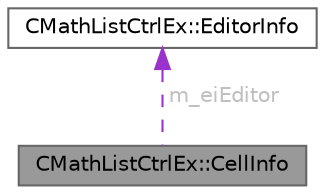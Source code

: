 digraph "CMathListCtrlEx::CellInfo"
{
 // LATEX_PDF_SIZE
  bgcolor="transparent";
  edge [fontname=Helvetica,fontsize=10,labelfontname=Helvetica,labelfontsize=10];
  node [fontname=Helvetica,fontsize=10,shape=box,height=0.2,width=0.4];
  Node1 [id="Node000001",label="CMathListCtrlEx::CellInfo",height=0.2,width=0.4,color="gray40", fillcolor="grey60", style="filled", fontcolor="black",tooltip=" "];
  Node2 -> Node1 [id="edge1_Node000001_Node000002",dir="back",color="darkorchid3",style="dashed",tooltip=" ",label=" m_eiEditor",fontcolor="grey" ];
  Node2 [id="Node000002",label="CMathListCtrlEx::EditorInfo",height=0.2,width=0.4,color="gray40", fillcolor="white", style="filled",URL="$structCMathListCtrlEx_1_1EditorInfo.html",tooltip="The editor information structure."];
}
